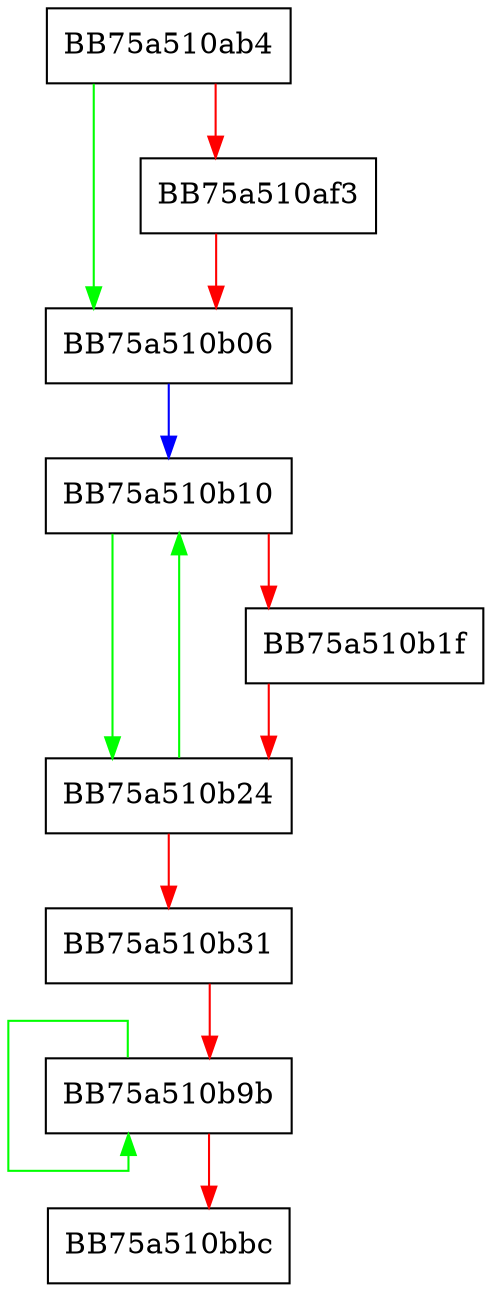 digraph unload_state_cache {
  node [shape="box"];
  graph [splines=ortho];
  BB75a510ab4 -> BB75a510b06 [color="green"];
  BB75a510ab4 -> BB75a510af3 [color="red"];
  BB75a510af3 -> BB75a510b06 [color="red"];
  BB75a510b06 -> BB75a510b10 [color="blue"];
  BB75a510b10 -> BB75a510b24 [color="green"];
  BB75a510b10 -> BB75a510b1f [color="red"];
  BB75a510b1f -> BB75a510b24 [color="red"];
  BB75a510b24 -> BB75a510b10 [color="green"];
  BB75a510b24 -> BB75a510b31 [color="red"];
  BB75a510b31 -> BB75a510b9b [color="red"];
  BB75a510b9b -> BB75a510b9b [color="green"];
  BB75a510b9b -> BB75a510bbc [color="red"];
}